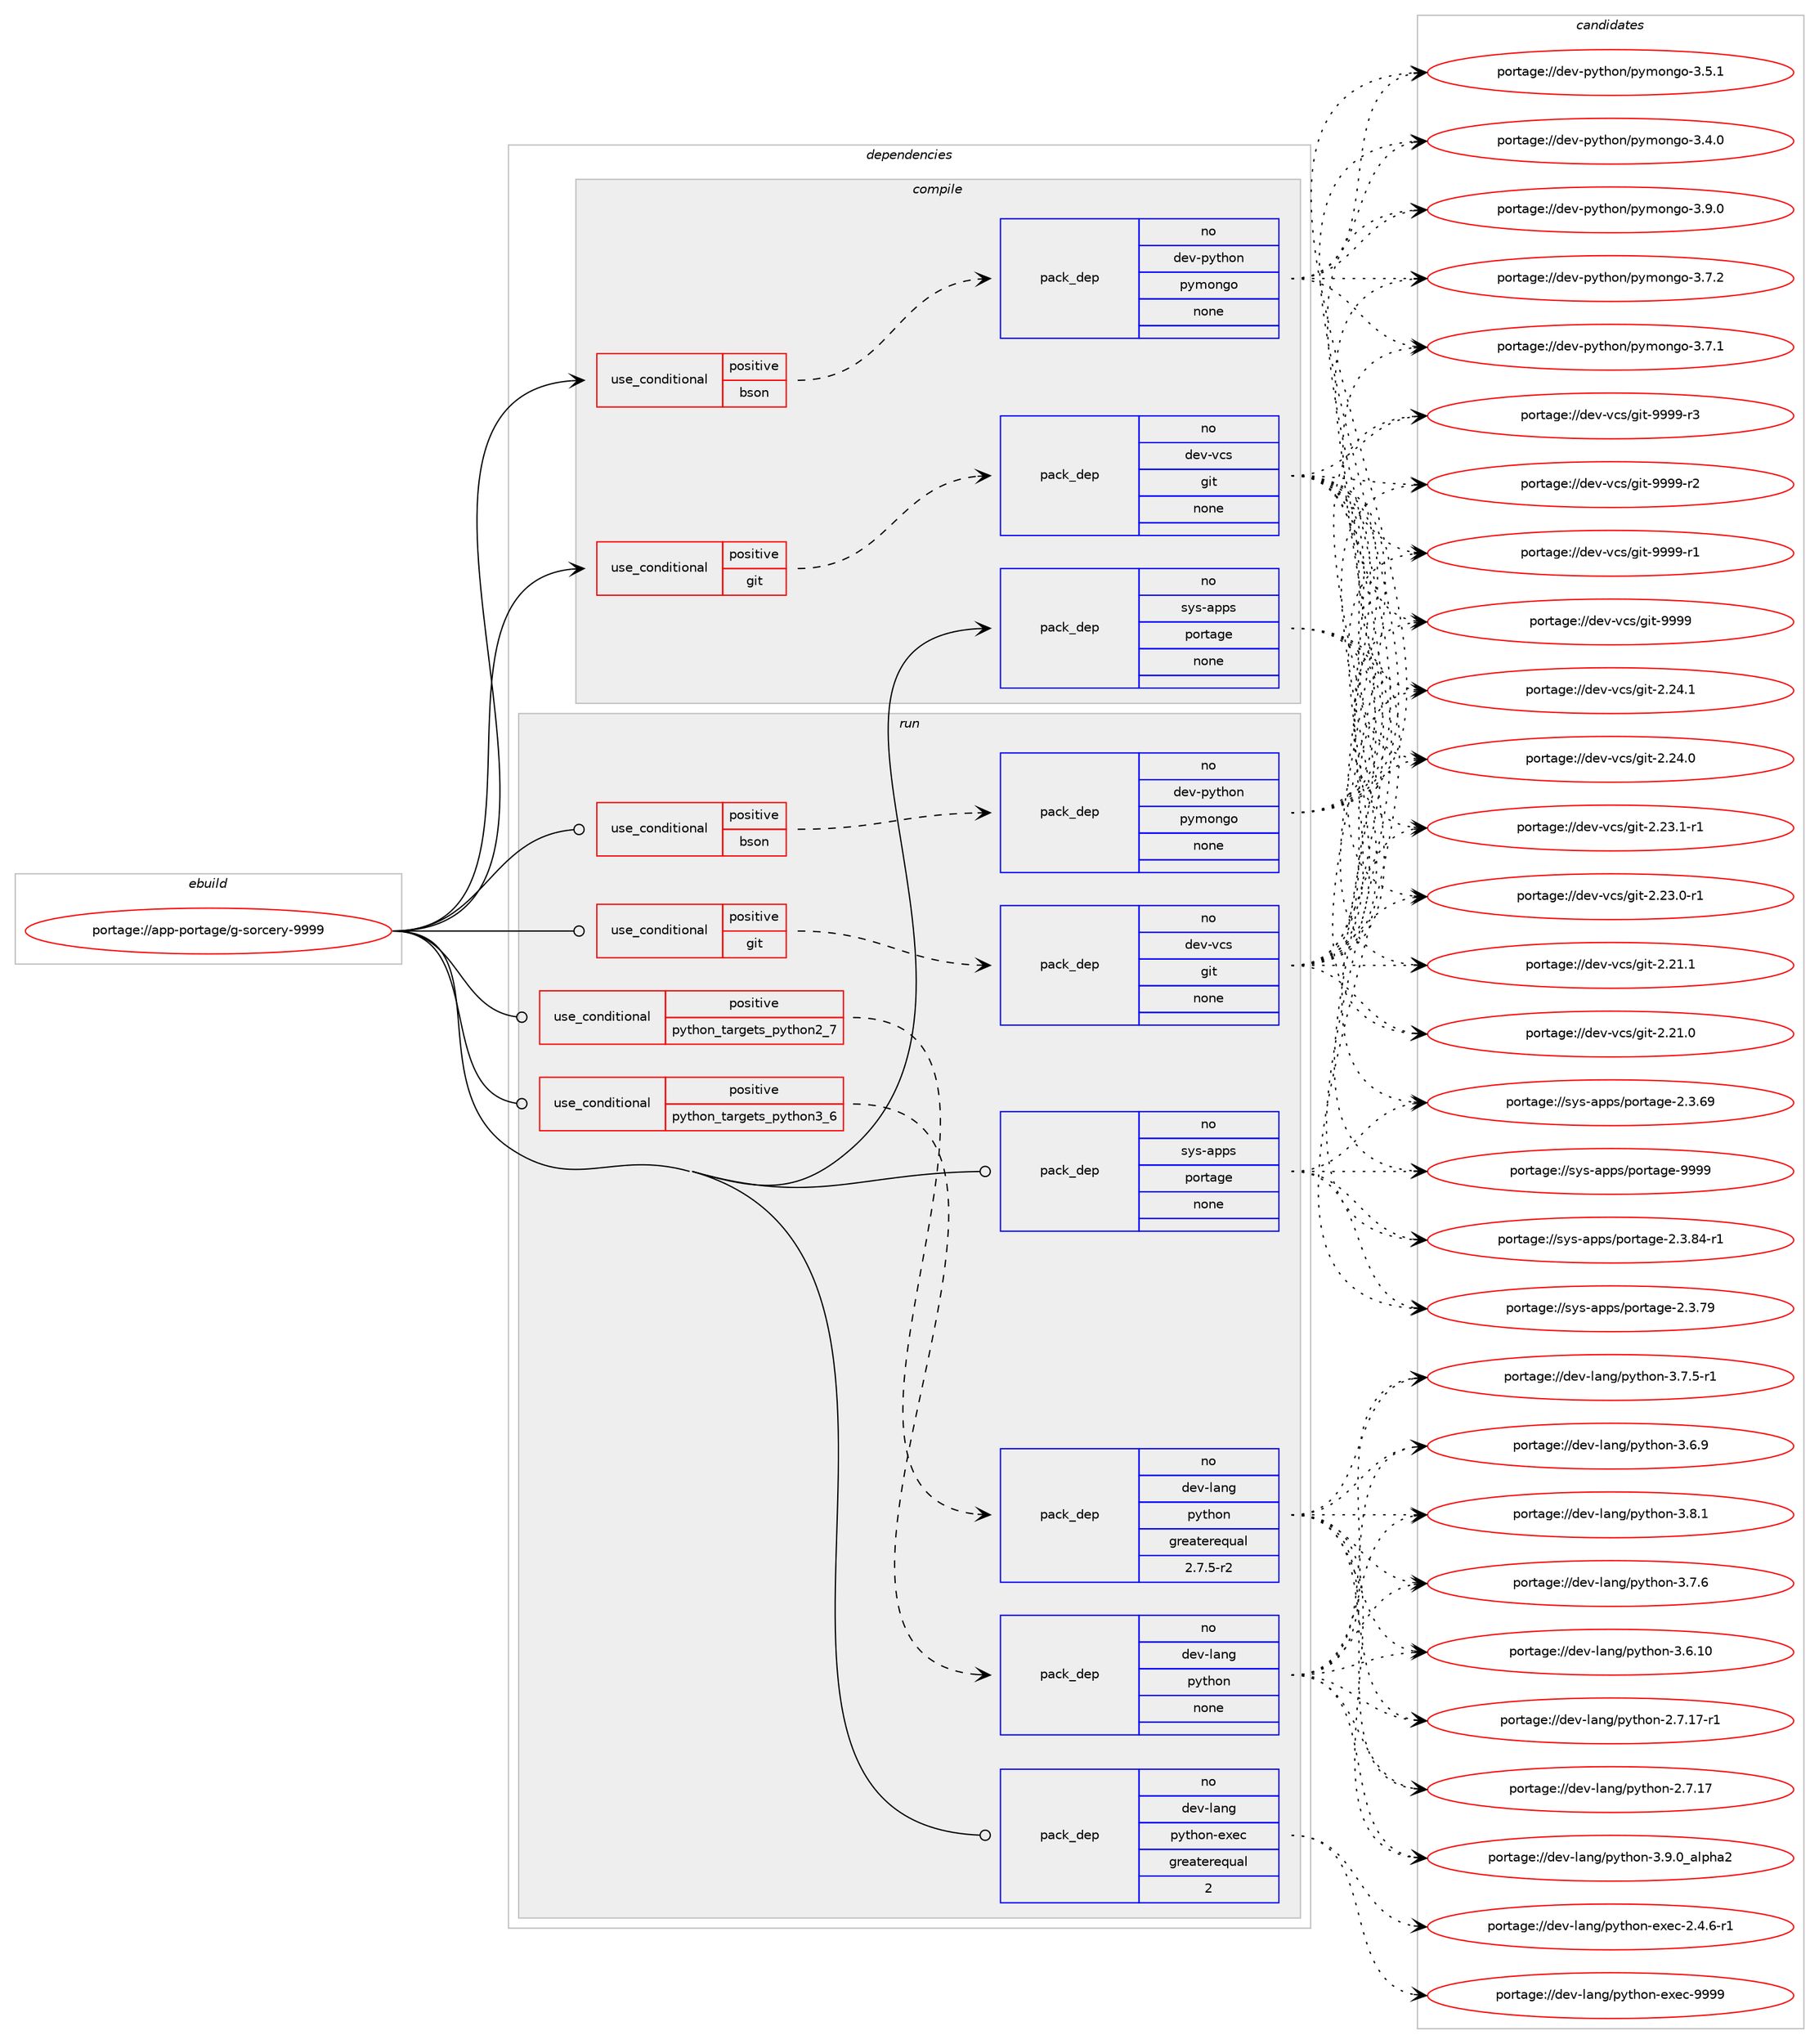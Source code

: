 digraph prolog {

# *************
# Graph options
# *************

newrank=true;
concentrate=true;
compound=true;
graph [rankdir=LR,fontname=Helvetica,fontsize=10,ranksep=1.5];#, ranksep=2.5, nodesep=0.2];
edge  [arrowhead=vee];
node  [fontname=Helvetica,fontsize=10];

# **********
# The ebuild
# **********

subgraph cluster_leftcol {
color=gray;
label=<<i>ebuild</i>>;
id [label="portage://app-portage/g-sorcery-9999", color=red, width=4, href="../app-portage/g-sorcery-9999.svg"];
}

# ****************
# The dependencies
# ****************

subgraph cluster_midcol {
color=gray;
label=<<i>dependencies</i>>;
subgraph cluster_compile {
fillcolor="#eeeeee";
style=filled;
label=<<i>compile</i>>;
subgraph cond141305 {
dependency602182 [label=<<TABLE BORDER="0" CELLBORDER="1" CELLSPACING="0" CELLPADDING="4"><TR><TD ROWSPAN="3" CELLPADDING="10">use_conditional</TD></TR><TR><TD>positive</TD></TR><TR><TD>bson</TD></TR></TABLE>>, shape=none, color=red];
subgraph pack452828 {
dependency602183 [label=<<TABLE BORDER="0" CELLBORDER="1" CELLSPACING="0" CELLPADDING="4" WIDTH="220"><TR><TD ROWSPAN="6" CELLPADDING="30">pack_dep</TD></TR><TR><TD WIDTH="110">no</TD></TR><TR><TD>dev-python</TD></TR><TR><TD>pymongo</TD></TR><TR><TD>none</TD></TR><TR><TD></TD></TR></TABLE>>, shape=none, color=blue];
}
dependency602182:e -> dependency602183:w [weight=20,style="dashed",arrowhead="vee"];
}
id:e -> dependency602182:w [weight=20,style="solid",arrowhead="vee"];
subgraph cond141306 {
dependency602184 [label=<<TABLE BORDER="0" CELLBORDER="1" CELLSPACING="0" CELLPADDING="4"><TR><TD ROWSPAN="3" CELLPADDING="10">use_conditional</TD></TR><TR><TD>positive</TD></TR><TR><TD>git</TD></TR></TABLE>>, shape=none, color=red];
subgraph pack452829 {
dependency602185 [label=<<TABLE BORDER="0" CELLBORDER="1" CELLSPACING="0" CELLPADDING="4" WIDTH="220"><TR><TD ROWSPAN="6" CELLPADDING="30">pack_dep</TD></TR><TR><TD WIDTH="110">no</TD></TR><TR><TD>dev-vcs</TD></TR><TR><TD>git</TD></TR><TR><TD>none</TD></TR><TR><TD></TD></TR></TABLE>>, shape=none, color=blue];
}
dependency602184:e -> dependency602185:w [weight=20,style="dashed",arrowhead="vee"];
}
id:e -> dependency602184:w [weight=20,style="solid",arrowhead="vee"];
subgraph pack452830 {
dependency602186 [label=<<TABLE BORDER="0" CELLBORDER="1" CELLSPACING="0" CELLPADDING="4" WIDTH="220"><TR><TD ROWSPAN="6" CELLPADDING="30">pack_dep</TD></TR><TR><TD WIDTH="110">no</TD></TR><TR><TD>sys-apps</TD></TR><TR><TD>portage</TD></TR><TR><TD>none</TD></TR><TR><TD></TD></TR></TABLE>>, shape=none, color=blue];
}
id:e -> dependency602186:w [weight=20,style="solid",arrowhead="vee"];
}
subgraph cluster_compileandrun {
fillcolor="#eeeeee";
style=filled;
label=<<i>compile and run</i>>;
}
subgraph cluster_run {
fillcolor="#eeeeee";
style=filled;
label=<<i>run</i>>;
subgraph cond141307 {
dependency602187 [label=<<TABLE BORDER="0" CELLBORDER="1" CELLSPACING="0" CELLPADDING="4"><TR><TD ROWSPAN="3" CELLPADDING="10">use_conditional</TD></TR><TR><TD>positive</TD></TR><TR><TD>bson</TD></TR></TABLE>>, shape=none, color=red];
subgraph pack452831 {
dependency602188 [label=<<TABLE BORDER="0" CELLBORDER="1" CELLSPACING="0" CELLPADDING="4" WIDTH="220"><TR><TD ROWSPAN="6" CELLPADDING="30">pack_dep</TD></TR><TR><TD WIDTH="110">no</TD></TR><TR><TD>dev-python</TD></TR><TR><TD>pymongo</TD></TR><TR><TD>none</TD></TR><TR><TD></TD></TR></TABLE>>, shape=none, color=blue];
}
dependency602187:e -> dependency602188:w [weight=20,style="dashed",arrowhead="vee"];
}
id:e -> dependency602187:w [weight=20,style="solid",arrowhead="odot"];
subgraph cond141308 {
dependency602189 [label=<<TABLE BORDER="0" CELLBORDER="1" CELLSPACING="0" CELLPADDING="4"><TR><TD ROWSPAN="3" CELLPADDING="10">use_conditional</TD></TR><TR><TD>positive</TD></TR><TR><TD>git</TD></TR></TABLE>>, shape=none, color=red];
subgraph pack452832 {
dependency602190 [label=<<TABLE BORDER="0" CELLBORDER="1" CELLSPACING="0" CELLPADDING="4" WIDTH="220"><TR><TD ROWSPAN="6" CELLPADDING="30">pack_dep</TD></TR><TR><TD WIDTH="110">no</TD></TR><TR><TD>dev-vcs</TD></TR><TR><TD>git</TD></TR><TR><TD>none</TD></TR><TR><TD></TD></TR></TABLE>>, shape=none, color=blue];
}
dependency602189:e -> dependency602190:w [weight=20,style="dashed",arrowhead="vee"];
}
id:e -> dependency602189:w [weight=20,style="solid",arrowhead="odot"];
subgraph cond141309 {
dependency602191 [label=<<TABLE BORDER="0" CELLBORDER="1" CELLSPACING="0" CELLPADDING="4"><TR><TD ROWSPAN="3" CELLPADDING="10">use_conditional</TD></TR><TR><TD>positive</TD></TR><TR><TD>python_targets_python2_7</TD></TR></TABLE>>, shape=none, color=red];
subgraph pack452833 {
dependency602192 [label=<<TABLE BORDER="0" CELLBORDER="1" CELLSPACING="0" CELLPADDING="4" WIDTH="220"><TR><TD ROWSPAN="6" CELLPADDING="30">pack_dep</TD></TR><TR><TD WIDTH="110">no</TD></TR><TR><TD>dev-lang</TD></TR><TR><TD>python</TD></TR><TR><TD>greaterequal</TD></TR><TR><TD>2.7.5-r2</TD></TR></TABLE>>, shape=none, color=blue];
}
dependency602191:e -> dependency602192:w [weight=20,style="dashed",arrowhead="vee"];
}
id:e -> dependency602191:w [weight=20,style="solid",arrowhead="odot"];
subgraph cond141310 {
dependency602193 [label=<<TABLE BORDER="0" CELLBORDER="1" CELLSPACING="0" CELLPADDING="4"><TR><TD ROWSPAN="3" CELLPADDING="10">use_conditional</TD></TR><TR><TD>positive</TD></TR><TR><TD>python_targets_python3_6</TD></TR></TABLE>>, shape=none, color=red];
subgraph pack452834 {
dependency602194 [label=<<TABLE BORDER="0" CELLBORDER="1" CELLSPACING="0" CELLPADDING="4" WIDTH="220"><TR><TD ROWSPAN="6" CELLPADDING="30">pack_dep</TD></TR><TR><TD WIDTH="110">no</TD></TR><TR><TD>dev-lang</TD></TR><TR><TD>python</TD></TR><TR><TD>none</TD></TR><TR><TD></TD></TR></TABLE>>, shape=none, color=blue];
}
dependency602193:e -> dependency602194:w [weight=20,style="dashed",arrowhead="vee"];
}
id:e -> dependency602193:w [weight=20,style="solid",arrowhead="odot"];
subgraph pack452835 {
dependency602195 [label=<<TABLE BORDER="0" CELLBORDER="1" CELLSPACING="0" CELLPADDING="4" WIDTH="220"><TR><TD ROWSPAN="6" CELLPADDING="30">pack_dep</TD></TR><TR><TD WIDTH="110">no</TD></TR><TR><TD>dev-lang</TD></TR><TR><TD>python-exec</TD></TR><TR><TD>greaterequal</TD></TR><TR><TD>2</TD></TR></TABLE>>, shape=none, color=blue];
}
id:e -> dependency602195:w [weight=20,style="solid",arrowhead="odot"];
subgraph pack452836 {
dependency602196 [label=<<TABLE BORDER="0" CELLBORDER="1" CELLSPACING="0" CELLPADDING="4" WIDTH="220"><TR><TD ROWSPAN="6" CELLPADDING="30">pack_dep</TD></TR><TR><TD WIDTH="110">no</TD></TR><TR><TD>sys-apps</TD></TR><TR><TD>portage</TD></TR><TR><TD>none</TD></TR><TR><TD></TD></TR></TABLE>>, shape=none, color=blue];
}
id:e -> dependency602196:w [weight=20,style="solid",arrowhead="odot"];
}
}

# **************
# The candidates
# **************

subgraph cluster_choices {
rank=same;
color=gray;
label=<<i>candidates</i>>;

subgraph choice452828 {
color=black;
nodesep=1;
choice1001011184511212111610411111047112121109111110103111455146574648 [label="portage://dev-python/pymongo-3.9.0", color=red, width=4,href="../dev-python/pymongo-3.9.0.svg"];
choice1001011184511212111610411111047112121109111110103111455146554650 [label="portage://dev-python/pymongo-3.7.2", color=red, width=4,href="../dev-python/pymongo-3.7.2.svg"];
choice1001011184511212111610411111047112121109111110103111455146554649 [label="portage://dev-python/pymongo-3.7.1", color=red, width=4,href="../dev-python/pymongo-3.7.1.svg"];
choice1001011184511212111610411111047112121109111110103111455146534649 [label="portage://dev-python/pymongo-3.5.1", color=red, width=4,href="../dev-python/pymongo-3.5.1.svg"];
choice1001011184511212111610411111047112121109111110103111455146524648 [label="portage://dev-python/pymongo-3.4.0", color=red, width=4,href="../dev-python/pymongo-3.4.0.svg"];
dependency602183:e -> choice1001011184511212111610411111047112121109111110103111455146574648:w [style=dotted,weight="100"];
dependency602183:e -> choice1001011184511212111610411111047112121109111110103111455146554650:w [style=dotted,weight="100"];
dependency602183:e -> choice1001011184511212111610411111047112121109111110103111455146554649:w [style=dotted,weight="100"];
dependency602183:e -> choice1001011184511212111610411111047112121109111110103111455146534649:w [style=dotted,weight="100"];
dependency602183:e -> choice1001011184511212111610411111047112121109111110103111455146524648:w [style=dotted,weight="100"];
}
subgraph choice452829 {
color=black;
nodesep=1;
choice10010111845118991154710310511645575757574511451 [label="portage://dev-vcs/git-9999-r3", color=red, width=4,href="../dev-vcs/git-9999-r3.svg"];
choice10010111845118991154710310511645575757574511450 [label="portage://dev-vcs/git-9999-r2", color=red, width=4,href="../dev-vcs/git-9999-r2.svg"];
choice10010111845118991154710310511645575757574511449 [label="portage://dev-vcs/git-9999-r1", color=red, width=4,href="../dev-vcs/git-9999-r1.svg"];
choice1001011184511899115471031051164557575757 [label="portage://dev-vcs/git-9999", color=red, width=4,href="../dev-vcs/git-9999.svg"];
choice10010111845118991154710310511645504650524649 [label="portage://dev-vcs/git-2.24.1", color=red, width=4,href="../dev-vcs/git-2.24.1.svg"];
choice10010111845118991154710310511645504650524648 [label="portage://dev-vcs/git-2.24.0", color=red, width=4,href="../dev-vcs/git-2.24.0.svg"];
choice100101118451189911547103105116455046505146494511449 [label="portage://dev-vcs/git-2.23.1-r1", color=red, width=4,href="../dev-vcs/git-2.23.1-r1.svg"];
choice100101118451189911547103105116455046505146484511449 [label="portage://dev-vcs/git-2.23.0-r1", color=red, width=4,href="../dev-vcs/git-2.23.0-r1.svg"];
choice10010111845118991154710310511645504650494649 [label="portage://dev-vcs/git-2.21.1", color=red, width=4,href="../dev-vcs/git-2.21.1.svg"];
choice10010111845118991154710310511645504650494648 [label="portage://dev-vcs/git-2.21.0", color=red, width=4,href="../dev-vcs/git-2.21.0.svg"];
dependency602185:e -> choice10010111845118991154710310511645575757574511451:w [style=dotted,weight="100"];
dependency602185:e -> choice10010111845118991154710310511645575757574511450:w [style=dotted,weight="100"];
dependency602185:e -> choice10010111845118991154710310511645575757574511449:w [style=dotted,weight="100"];
dependency602185:e -> choice1001011184511899115471031051164557575757:w [style=dotted,weight="100"];
dependency602185:e -> choice10010111845118991154710310511645504650524649:w [style=dotted,weight="100"];
dependency602185:e -> choice10010111845118991154710310511645504650524648:w [style=dotted,weight="100"];
dependency602185:e -> choice100101118451189911547103105116455046505146494511449:w [style=dotted,weight="100"];
dependency602185:e -> choice100101118451189911547103105116455046505146484511449:w [style=dotted,weight="100"];
dependency602185:e -> choice10010111845118991154710310511645504650494649:w [style=dotted,weight="100"];
dependency602185:e -> choice10010111845118991154710310511645504650494648:w [style=dotted,weight="100"];
}
subgraph choice452830 {
color=black;
nodesep=1;
choice115121115459711211211547112111114116971031014557575757 [label="portage://sys-apps/portage-9999", color=red, width=4,href="../sys-apps/portage-9999.svg"];
choice11512111545971121121154711211111411697103101455046514656524511449 [label="portage://sys-apps/portage-2.3.84-r1", color=red, width=4,href="../sys-apps/portage-2.3.84-r1.svg"];
choice1151211154597112112115471121111141169710310145504651465557 [label="portage://sys-apps/portage-2.3.79", color=red, width=4,href="../sys-apps/portage-2.3.79.svg"];
choice1151211154597112112115471121111141169710310145504651465457 [label="portage://sys-apps/portage-2.3.69", color=red, width=4,href="../sys-apps/portage-2.3.69.svg"];
dependency602186:e -> choice115121115459711211211547112111114116971031014557575757:w [style=dotted,weight="100"];
dependency602186:e -> choice11512111545971121121154711211111411697103101455046514656524511449:w [style=dotted,weight="100"];
dependency602186:e -> choice1151211154597112112115471121111141169710310145504651465557:w [style=dotted,weight="100"];
dependency602186:e -> choice1151211154597112112115471121111141169710310145504651465457:w [style=dotted,weight="100"];
}
subgraph choice452831 {
color=black;
nodesep=1;
choice1001011184511212111610411111047112121109111110103111455146574648 [label="portage://dev-python/pymongo-3.9.0", color=red, width=4,href="../dev-python/pymongo-3.9.0.svg"];
choice1001011184511212111610411111047112121109111110103111455146554650 [label="portage://dev-python/pymongo-3.7.2", color=red, width=4,href="../dev-python/pymongo-3.7.2.svg"];
choice1001011184511212111610411111047112121109111110103111455146554649 [label="portage://dev-python/pymongo-3.7.1", color=red, width=4,href="../dev-python/pymongo-3.7.1.svg"];
choice1001011184511212111610411111047112121109111110103111455146534649 [label="portage://dev-python/pymongo-3.5.1", color=red, width=4,href="../dev-python/pymongo-3.5.1.svg"];
choice1001011184511212111610411111047112121109111110103111455146524648 [label="portage://dev-python/pymongo-3.4.0", color=red, width=4,href="../dev-python/pymongo-3.4.0.svg"];
dependency602188:e -> choice1001011184511212111610411111047112121109111110103111455146574648:w [style=dotted,weight="100"];
dependency602188:e -> choice1001011184511212111610411111047112121109111110103111455146554650:w [style=dotted,weight="100"];
dependency602188:e -> choice1001011184511212111610411111047112121109111110103111455146554649:w [style=dotted,weight="100"];
dependency602188:e -> choice1001011184511212111610411111047112121109111110103111455146534649:w [style=dotted,weight="100"];
dependency602188:e -> choice1001011184511212111610411111047112121109111110103111455146524648:w [style=dotted,weight="100"];
}
subgraph choice452832 {
color=black;
nodesep=1;
choice10010111845118991154710310511645575757574511451 [label="portage://dev-vcs/git-9999-r3", color=red, width=4,href="../dev-vcs/git-9999-r3.svg"];
choice10010111845118991154710310511645575757574511450 [label="portage://dev-vcs/git-9999-r2", color=red, width=4,href="../dev-vcs/git-9999-r2.svg"];
choice10010111845118991154710310511645575757574511449 [label="portage://dev-vcs/git-9999-r1", color=red, width=4,href="../dev-vcs/git-9999-r1.svg"];
choice1001011184511899115471031051164557575757 [label="portage://dev-vcs/git-9999", color=red, width=4,href="../dev-vcs/git-9999.svg"];
choice10010111845118991154710310511645504650524649 [label="portage://dev-vcs/git-2.24.1", color=red, width=4,href="../dev-vcs/git-2.24.1.svg"];
choice10010111845118991154710310511645504650524648 [label="portage://dev-vcs/git-2.24.0", color=red, width=4,href="../dev-vcs/git-2.24.0.svg"];
choice100101118451189911547103105116455046505146494511449 [label="portage://dev-vcs/git-2.23.1-r1", color=red, width=4,href="../dev-vcs/git-2.23.1-r1.svg"];
choice100101118451189911547103105116455046505146484511449 [label="portage://dev-vcs/git-2.23.0-r1", color=red, width=4,href="../dev-vcs/git-2.23.0-r1.svg"];
choice10010111845118991154710310511645504650494649 [label="portage://dev-vcs/git-2.21.1", color=red, width=4,href="../dev-vcs/git-2.21.1.svg"];
choice10010111845118991154710310511645504650494648 [label="portage://dev-vcs/git-2.21.0", color=red, width=4,href="../dev-vcs/git-2.21.0.svg"];
dependency602190:e -> choice10010111845118991154710310511645575757574511451:w [style=dotted,weight="100"];
dependency602190:e -> choice10010111845118991154710310511645575757574511450:w [style=dotted,weight="100"];
dependency602190:e -> choice10010111845118991154710310511645575757574511449:w [style=dotted,weight="100"];
dependency602190:e -> choice1001011184511899115471031051164557575757:w [style=dotted,weight="100"];
dependency602190:e -> choice10010111845118991154710310511645504650524649:w [style=dotted,weight="100"];
dependency602190:e -> choice10010111845118991154710310511645504650524648:w [style=dotted,weight="100"];
dependency602190:e -> choice100101118451189911547103105116455046505146494511449:w [style=dotted,weight="100"];
dependency602190:e -> choice100101118451189911547103105116455046505146484511449:w [style=dotted,weight="100"];
dependency602190:e -> choice10010111845118991154710310511645504650494649:w [style=dotted,weight="100"];
dependency602190:e -> choice10010111845118991154710310511645504650494648:w [style=dotted,weight="100"];
}
subgraph choice452833 {
color=black;
nodesep=1;
choice10010111845108971101034711212111610411111045514657464895971081121049750 [label="portage://dev-lang/python-3.9.0_alpha2", color=red, width=4,href="../dev-lang/python-3.9.0_alpha2.svg"];
choice100101118451089711010347112121116104111110455146564649 [label="portage://dev-lang/python-3.8.1", color=red, width=4,href="../dev-lang/python-3.8.1.svg"];
choice100101118451089711010347112121116104111110455146554654 [label="portage://dev-lang/python-3.7.6", color=red, width=4,href="../dev-lang/python-3.7.6.svg"];
choice1001011184510897110103471121211161041111104551465546534511449 [label="portage://dev-lang/python-3.7.5-r1", color=red, width=4,href="../dev-lang/python-3.7.5-r1.svg"];
choice100101118451089711010347112121116104111110455146544657 [label="portage://dev-lang/python-3.6.9", color=red, width=4,href="../dev-lang/python-3.6.9.svg"];
choice10010111845108971101034711212111610411111045514654464948 [label="portage://dev-lang/python-3.6.10", color=red, width=4,href="../dev-lang/python-3.6.10.svg"];
choice100101118451089711010347112121116104111110455046554649554511449 [label="portage://dev-lang/python-2.7.17-r1", color=red, width=4,href="../dev-lang/python-2.7.17-r1.svg"];
choice10010111845108971101034711212111610411111045504655464955 [label="portage://dev-lang/python-2.7.17", color=red, width=4,href="../dev-lang/python-2.7.17.svg"];
dependency602192:e -> choice10010111845108971101034711212111610411111045514657464895971081121049750:w [style=dotted,weight="100"];
dependency602192:e -> choice100101118451089711010347112121116104111110455146564649:w [style=dotted,weight="100"];
dependency602192:e -> choice100101118451089711010347112121116104111110455146554654:w [style=dotted,weight="100"];
dependency602192:e -> choice1001011184510897110103471121211161041111104551465546534511449:w [style=dotted,weight="100"];
dependency602192:e -> choice100101118451089711010347112121116104111110455146544657:w [style=dotted,weight="100"];
dependency602192:e -> choice10010111845108971101034711212111610411111045514654464948:w [style=dotted,weight="100"];
dependency602192:e -> choice100101118451089711010347112121116104111110455046554649554511449:w [style=dotted,weight="100"];
dependency602192:e -> choice10010111845108971101034711212111610411111045504655464955:w [style=dotted,weight="100"];
}
subgraph choice452834 {
color=black;
nodesep=1;
choice10010111845108971101034711212111610411111045514657464895971081121049750 [label="portage://dev-lang/python-3.9.0_alpha2", color=red, width=4,href="../dev-lang/python-3.9.0_alpha2.svg"];
choice100101118451089711010347112121116104111110455146564649 [label="portage://dev-lang/python-3.8.1", color=red, width=4,href="../dev-lang/python-3.8.1.svg"];
choice100101118451089711010347112121116104111110455146554654 [label="portage://dev-lang/python-3.7.6", color=red, width=4,href="../dev-lang/python-3.7.6.svg"];
choice1001011184510897110103471121211161041111104551465546534511449 [label="portage://dev-lang/python-3.7.5-r1", color=red, width=4,href="../dev-lang/python-3.7.5-r1.svg"];
choice100101118451089711010347112121116104111110455146544657 [label="portage://dev-lang/python-3.6.9", color=red, width=4,href="../dev-lang/python-3.6.9.svg"];
choice10010111845108971101034711212111610411111045514654464948 [label="portage://dev-lang/python-3.6.10", color=red, width=4,href="../dev-lang/python-3.6.10.svg"];
choice100101118451089711010347112121116104111110455046554649554511449 [label="portage://dev-lang/python-2.7.17-r1", color=red, width=4,href="../dev-lang/python-2.7.17-r1.svg"];
choice10010111845108971101034711212111610411111045504655464955 [label="portage://dev-lang/python-2.7.17", color=red, width=4,href="../dev-lang/python-2.7.17.svg"];
dependency602194:e -> choice10010111845108971101034711212111610411111045514657464895971081121049750:w [style=dotted,weight="100"];
dependency602194:e -> choice100101118451089711010347112121116104111110455146564649:w [style=dotted,weight="100"];
dependency602194:e -> choice100101118451089711010347112121116104111110455146554654:w [style=dotted,weight="100"];
dependency602194:e -> choice1001011184510897110103471121211161041111104551465546534511449:w [style=dotted,weight="100"];
dependency602194:e -> choice100101118451089711010347112121116104111110455146544657:w [style=dotted,weight="100"];
dependency602194:e -> choice10010111845108971101034711212111610411111045514654464948:w [style=dotted,weight="100"];
dependency602194:e -> choice100101118451089711010347112121116104111110455046554649554511449:w [style=dotted,weight="100"];
dependency602194:e -> choice10010111845108971101034711212111610411111045504655464955:w [style=dotted,weight="100"];
}
subgraph choice452835 {
color=black;
nodesep=1;
choice10010111845108971101034711212111610411111045101120101994557575757 [label="portage://dev-lang/python-exec-9999", color=red, width=4,href="../dev-lang/python-exec-9999.svg"];
choice10010111845108971101034711212111610411111045101120101994550465246544511449 [label="portage://dev-lang/python-exec-2.4.6-r1", color=red, width=4,href="../dev-lang/python-exec-2.4.6-r1.svg"];
dependency602195:e -> choice10010111845108971101034711212111610411111045101120101994557575757:w [style=dotted,weight="100"];
dependency602195:e -> choice10010111845108971101034711212111610411111045101120101994550465246544511449:w [style=dotted,weight="100"];
}
subgraph choice452836 {
color=black;
nodesep=1;
choice115121115459711211211547112111114116971031014557575757 [label="portage://sys-apps/portage-9999", color=red, width=4,href="../sys-apps/portage-9999.svg"];
choice11512111545971121121154711211111411697103101455046514656524511449 [label="portage://sys-apps/portage-2.3.84-r1", color=red, width=4,href="../sys-apps/portage-2.3.84-r1.svg"];
choice1151211154597112112115471121111141169710310145504651465557 [label="portage://sys-apps/portage-2.3.79", color=red, width=4,href="../sys-apps/portage-2.3.79.svg"];
choice1151211154597112112115471121111141169710310145504651465457 [label="portage://sys-apps/portage-2.3.69", color=red, width=4,href="../sys-apps/portage-2.3.69.svg"];
dependency602196:e -> choice115121115459711211211547112111114116971031014557575757:w [style=dotted,weight="100"];
dependency602196:e -> choice11512111545971121121154711211111411697103101455046514656524511449:w [style=dotted,weight="100"];
dependency602196:e -> choice1151211154597112112115471121111141169710310145504651465557:w [style=dotted,weight="100"];
dependency602196:e -> choice1151211154597112112115471121111141169710310145504651465457:w [style=dotted,weight="100"];
}
}

}
